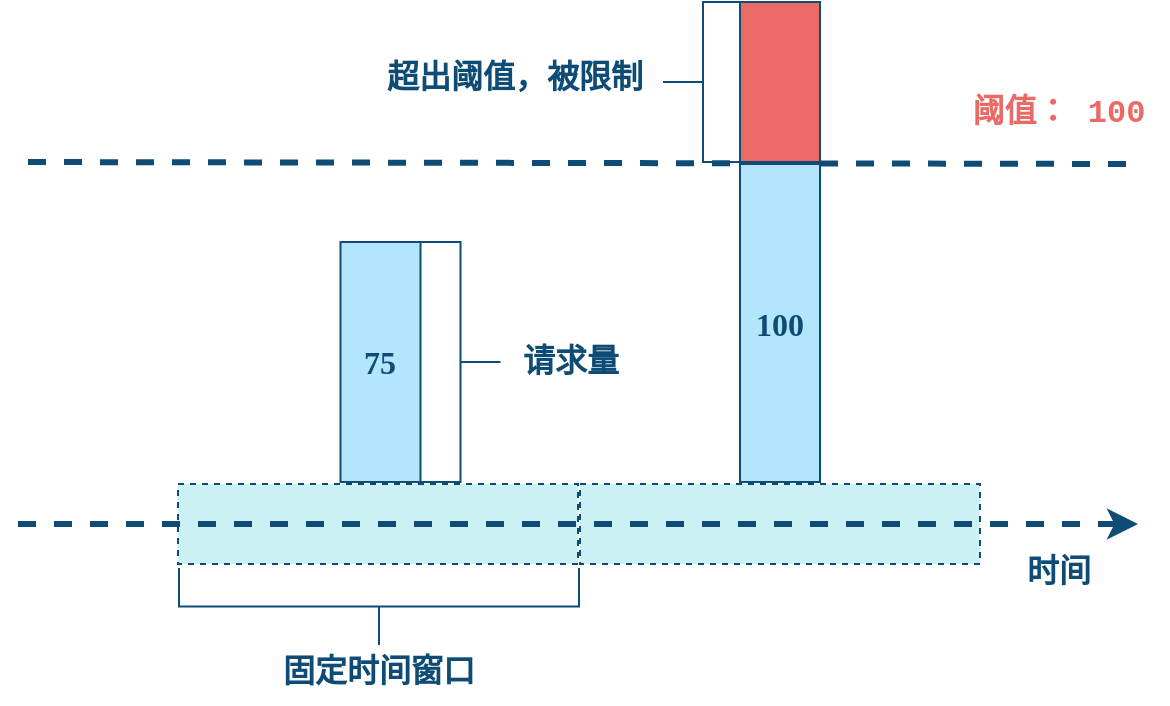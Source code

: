<mxfile compressed="true" version="22.0.3" type="device" pages="5"><diagram name="固定窗口" id="9N5watGOs9czySicbjE5"><mxGraphModel dx="1434" dy="27" grid="1" gridSize="10" guides="1" tooltips="1" connect="1" arrows="1" fold="1" page="1" pageScale="1" pageWidth="1169" pageHeight="827" background="none" math="0" shadow="0"><root><mxCell id="0"/><mxCell id="1" parent="0"/><mxCell id="nRMSNKhCsnXcWLWc0J6H-5" value="" style="rounded=0;whiteSpace=wrap;html=1;fontFamily=ZCOOL QingKe HuangYou;fontStyle=1;labelBackgroundColor=none;fillColor=#CBF1F5;strokeColor=#0F4C75;fontColor=#0F4C75;shadow=0;fontSource=https%3A%2F%2Ffonts.googleapis.com%2Fcss%3Ffamily%3DZCOOL%2BQingKe%2BHuangYou;container=0;fontSize=16;verticalAlign=middle;dashed=1;" parent="1" vertex="1"><mxGeometry x="280" y="1280" width="200" height="40" as="geometry"/></mxCell><mxCell id="nRMSNKhCsnXcWLWc0J6H-7" value="" style="rounded=0;whiteSpace=wrap;html=1;fontFamily=ZCOOL QingKe HuangYou;fontStyle=1;labelBackgroundColor=none;fillColor=#CBF1F5;strokeColor=#0F4C75;fontColor=#0F4C75;shadow=0;fontSource=https%3A%2F%2Ffonts.googleapis.com%2Fcss%3Ffamily%3DZCOOL%2BQingKe%2BHuangYou;container=0;fontSize=16;verticalAlign=middle;dashed=1;" parent="1" vertex="1"><mxGeometry x="481" y="1280" width="200" height="40" as="geometry"/></mxCell><mxCell id="nRMSNKhCsnXcWLWc0J6H-1" value="" style="endArrow=classic;html=1;rounded=0;fontFamily=ZCOOL QingKe HuangYou;fontSource=https%3A%2F%2Ffonts.googleapis.com%2Fcss%3Ffamily%3DZCOOL%2BQingKe%2BHuangYou;fontSize=16;fontColor=#0F4C75;dashed=1;strokeWidth=3;strokeColor=#0F4C75;fontStyle=1" parent="1" edge="1"><mxGeometry width="50" height="50" relative="1" as="geometry"><mxPoint x="200" y="1300" as="sourcePoint"/><mxPoint x="760" y="1300" as="targetPoint"/></mxGeometry></mxCell><mxCell id="YCsAp8AS1sVg0AgFqdka-24" value="时间" style="text;html=1;align=center;verticalAlign=middle;resizable=0;points=[];autosize=1;strokeColor=none;fillColor=none;fontSize=16;fontFamily=Courier New;fontColor=#0F4C75;fontStyle=1;" parent="1" vertex="1"><mxGeometry x="690" y="1310" width="60" height="30" as="geometry"/></mxCell><mxCell id="zvQiWk1pNcypufFXNhcd-30" value="" style="strokeWidth=1;html=1;shape=mxgraph.flowchart.annotation_2;align=left;labelPosition=right;pointerEvents=1;hachureGap=4;fontFamily=Courier New;fontSize=16;rotation=-90;fillColor=#f5f5f5;fontColor=#0F4C75;strokeColor=#0F4C75;fontStyle=1" parent="1" vertex="1"><mxGeometry x="361.25" y="1241.25" width="38.5" height="200" as="geometry"/></mxCell><mxCell id="zvQiWk1pNcypufFXNhcd-31" value="固定时间窗口" style="text;html=1;align=center;verticalAlign=middle;resizable=0;points=[];autosize=1;strokeColor=none;fillColor=none;fontSize=16;fontFamily=Courier New;fontColor=#0F4C75;fontStyle=1" parent="1" vertex="1"><mxGeometry x="320" y="1360" width="120" height="30" as="geometry"/></mxCell><mxCell id="zvQiWk1pNcypufFXNhcd-24" value="阈值： 100" style="text;html=1;align=center;verticalAlign=middle;resizable=0;points=[];autosize=1;strokeColor=none;fillColor=none;fontSize=16;fontFamily=Courier New;fontColor=#EA6B66;fontStyle=1;" parent="1" vertex="1"><mxGeometry x="665" y="1080" width="110" height="30" as="geometry"/></mxCell><mxCell id="N2uQHL76Ptbnl7vLrVmT-6" value="75" style="rounded=0;whiteSpace=wrap;html=1;shadow=0;hachureGap=4;strokeColor=#0F4C75;align=center;verticalAlign=middle;fontFamily=ZCOOL QingKe HuangYou;fontSource=https%3A%2F%2Ffonts.googleapis.com%2Fcss%3Ffamily%3DZCOOL%2BQingKe%2BHuangYou;fontSize=16;fontColor=#0F4C75;fillColor=#B3E5FC;fontStyle=1" parent="1" vertex="1"><mxGeometry x="361.25" y="1159" width="40" height="120" as="geometry"/></mxCell><mxCell id="nRMSNKhCsnXcWLWc0J6H-9" value="" style="strokeWidth=1;html=1;shape=mxgraph.flowchart.annotation_2;align=left;labelPosition=right;pointerEvents=1;hachureGap=4;fontFamily=Courier New;fontSize=16;rotation=-180;fillColor=#f5f5f5;fontColor=#0F4C75;strokeColor=#0F4C75;fontStyle=1" parent="1" vertex="1"><mxGeometry x="401.25" y="1159" width="40" height="120" as="geometry"/></mxCell><mxCell id="nRMSNKhCsnXcWLWc0J6H-10" value="请求量" style="text;html=1;align=center;verticalAlign=middle;resizable=0;points=[];autosize=1;strokeColor=none;fillColor=none;fontSize=16;fontFamily=Courier New;fontColor=#0F4C75;fontStyle=1" parent="1" vertex="1"><mxGeometry x="441" y="1205" width="70" height="30" as="geometry"/></mxCell><mxCell id="nRMSNKhCsnXcWLWc0J6H-13" value="" style="endArrow=none;dashed=1;html=1;rounded=0;labelBackgroundColor=default;strokeColor=#0F4C75;strokeWidth=3;align=center;verticalAlign=middle;fontFamily=ZCOOL QingKe HuangYou;fontSource=https%3A%2F%2Ffonts.googleapis.com%2Fcss%3Ffamily%3DZCOOL%2BQingKe%2BHuangYou;fontSize=16;fontColor=#0F4C75;shape=connector;fontStyle=1" parent="1" edge="1"><mxGeometry width="50" height="50" relative="1" as="geometry"><mxPoint x="205" y="1119" as="sourcePoint"/><mxPoint x="760" y="1120" as="targetPoint"/></mxGeometry></mxCell><mxCell id="nRMSNKhCsnXcWLWc0J6H-14" value="100" style="rounded=0;whiteSpace=wrap;html=1;shadow=0;hachureGap=4;strokeColor=#0F4C75;align=center;verticalAlign=middle;fontFamily=ZCOOL QingKe HuangYou;fontSource=https%3A%2F%2Ffonts.googleapis.com%2Fcss%3Ffamily%3DZCOOL%2BQingKe%2BHuangYou;fontSize=16;fontColor=#0F4C75;fillColor=#B3E5FC;fontStyle=1" parent="1" vertex="1"><mxGeometry x="561" y="1120" width="40" height="159" as="geometry"/></mxCell><mxCell id="nRMSNKhCsnXcWLWc0J6H-15" value="" style="rounded=0;whiteSpace=wrap;html=1;shadow=0;hachureGap=4;strokeColor=#0F4C75;align=center;verticalAlign=middle;fontFamily=ZCOOL QingKe HuangYou;fontSource=https%3A%2F%2Ffonts.googleapis.com%2Fcss%3Ffamily%3DZCOOL%2BQingKe%2BHuangYou;fontSize=12;fontColor=#FFFFFF;fillColor=#EA6B66;fontStyle=1" parent="1" vertex="1"><mxGeometry x="561" y="1039" width="40" height="80" as="geometry"/></mxCell><mxCell id="nRMSNKhCsnXcWLWc0J6H-16" value="" style="strokeWidth=1;html=1;shape=mxgraph.flowchart.annotation_2;align=left;labelPosition=right;pointerEvents=1;hachureGap=4;fontFamily=Courier New;fontSize=16;rotation=0;fillColor=#f5f5f5;fontColor=#0F4C75;strokeColor=#0F4C75;fontStyle=1" parent="1" vertex="1"><mxGeometry x="522.5" y="1039" width="40" height="80" as="geometry"/></mxCell><mxCell id="nRMSNKhCsnXcWLWc0J6H-17" value="超出阈值，被限制" style="text;html=1;align=center;verticalAlign=middle;resizable=0;points=[];autosize=1;strokeColor=none;fillColor=none;fontSize=16;fontFamily=Courier New;fontColor=#0F4C75;fontStyle=1" parent="1" vertex="1"><mxGeometry x="372.5" y="1063" width="150" height="30" as="geometry"/></mxCell></root></mxGraphModel></diagram><diagram name="固定窗口缺点" id="7G8EMyJtOKVr2FpB16Tq"><mxGraphModel dx="1434" dy="27" grid="1" gridSize="10" guides="1" tooltips="1" connect="1" arrows="1" fold="1" page="1" pageScale="1" pageWidth="1169" pageHeight="827" background="none" math="0" shadow="0"><root><mxCell id="gfRM8kZJYSBJ6BL5EFzN-0"/><mxCell id="gfRM8kZJYSBJ6BL5EFzN-1" parent="gfRM8kZJYSBJ6BL5EFzN-0"/><mxCell id="gfRM8kZJYSBJ6BL5EFzN-2" value="" style="rounded=0;whiteSpace=wrap;html=1;fontFamily=ZCOOL QingKe HuangYou;fontStyle=1;labelBackgroundColor=none;fillColor=#CBF1F5;strokeColor=#0F4C75;fontColor=#0F4C75;shadow=0;fontSource=https%3A%2F%2Ffonts.googleapis.com%2Fcss%3Ffamily%3DZCOOL%2BQingKe%2BHuangYou;container=0;fontSize=16;verticalAlign=middle;dashed=1;" parent="gfRM8kZJYSBJ6BL5EFzN-1" vertex="1"><mxGeometry x="280" y="1280" width="200" height="40" as="geometry"/></mxCell><mxCell id="gfRM8kZJYSBJ6BL5EFzN-3" value="" style="rounded=0;whiteSpace=wrap;html=1;fontFamily=ZCOOL QingKe HuangYou;fontStyle=1;labelBackgroundColor=none;fillColor=#CBF1F5;strokeColor=#0F4C75;fontColor=#0F4C75;shadow=0;fontSource=https%3A%2F%2Ffonts.googleapis.com%2Fcss%3Ffamily%3DZCOOL%2BQingKe%2BHuangYou;container=0;fontSize=16;verticalAlign=middle;dashed=1;" parent="gfRM8kZJYSBJ6BL5EFzN-1" vertex="1"><mxGeometry x="480" y="1280" width="200" height="40" as="geometry"/></mxCell><mxCell id="gfRM8kZJYSBJ6BL5EFzN-5" value="" style="endArrow=classic;html=1;rounded=0;fontFamily=ZCOOL QingKe HuangYou;fontSource=https%3A%2F%2Ffonts.googleapis.com%2Fcss%3Ffamily%3DZCOOL%2BQingKe%2BHuangYou;fontSize=16;fontColor=#0F4C75;dashed=1;strokeWidth=3;strokeColor=#0F4C75;fontStyle=1" parent="gfRM8kZJYSBJ6BL5EFzN-1" edge="1"><mxGeometry width="50" height="50" relative="1" as="geometry"><mxPoint x="200" y="1299.58" as="sourcePoint"/><mxPoint x="760" y="1300" as="targetPoint"/></mxGeometry></mxCell><mxCell id="gfRM8kZJYSBJ6BL5EFzN-6" value="时间" style="text;html=1;align=center;verticalAlign=middle;resizable=0;points=[];autosize=1;strokeColor=none;fillColor=none;fontSize=16;fontFamily=Courier New;fontColor=#0F4C75;fontStyle=1;" parent="gfRM8kZJYSBJ6BL5EFzN-1" vertex="1"><mxGeometry x="690" y="1310" width="60" height="30" as="geometry"/></mxCell><mxCell id="gfRM8kZJYSBJ6BL5EFzN-7" value="" style="strokeWidth=1;html=1;shape=mxgraph.flowchart.annotation_2;align=left;labelPosition=right;pointerEvents=1;hachureGap=4;fontFamily=Courier New;fontSize=16;rotation=-90;fillColor=#f5f5f5;fontColor=#0F4C75;strokeColor=#0F4C75;fontStyle=1" parent="gfRM8kZJYSBJ6BL5EFzN-1" vertex="1"><mxGeometry x="361.25" y="1241.25" width="38.5" height="200" as="geometry"/></mxCell><mxCell id="gfRM8kZJYSBJ6BL5EFzN-8" value="固定时间窗口" style="text;html=1;align=center;verticalAlign=middle;resizable=0;points=[];autosize=1;strokeColor=none;fillColor=none;fontSize=16;fontFamily=Courier New;fontColor=#0F4C75;fontStyle=1" parent="gfRM8kZJYSBJ6BL5EFzN-1" vertex="1"><mxGeometry x="320" y="1360" width="120" height="30" as="geometry"/></mxCell><mxCell id="gfRM8kZJYSBJ6BL5EFzN-9" value="阈值： 100" style="text;html=1;align=center;verticalAlign=middle;resizable=0;points=[];autosize=1;strokeColor=none;fillColor=none;fontSize=16;fontFamily=Courier New;fontColor=#EA6B66;fontStyle=1;" parent="gfRM8kZJYSBJ6BL5EFzN-1" vertex="1"><mxGeometry x="665" y="1080" width="110" height="30" as="geometry"/></mxCell><mxCell id="gfRM8kZJYSBJ6BL5EFzN-13" value="" style="endArrow=none;dashed=1;html=1;rounded=0;labelBackgroundColor=default;strokeColor=#0F4C75;strokeWidth=3;align=center;verticalAlign=middle;fontFamily=ZCOOL QingKe HuangYou;fontSource=https%3A%2F%2Ffonts.googleapis.com%2Fcss%3Ffamily%3DZCOOL%2BQingKe%2BHuangYou;fontSize=16;fontColor=#0F4C75;shape=connector;fontStyle=1" parent="gfRM8kZJYSBJ6BL5EFzN-1" edge="1"><mxGeometry width="50" height="50" relative="1" as="geometry"><mxPoint x="200" y="1119" as="sourcePoint"/><mxPoint x="760" y="1119" as="targetPoint"/></mxGeometry></mxCell><mxCell id="gfRM8kZJYSBJ6BL5EFzN-14" value="100" style="rounded=0;whiteSpace=wrap;html=1;shadow=0;hachureGap=4;strokeColor=#0F4C75;align=center;verticalAlign=middle;fontFamily=ZCOOL QingKe HuangYou;fontSource=https%3A%2F%2Ffonts.googleapis.com%2Fcss%3Ffamily%3DZCOOL%2BQingKe%2BHuangYou;fontSize=16;fontColor=#0F4C75;fillColor=#B3E5FC;fontStyle=1" parent="gfRM8kZJYSBJ6BL5EFzN-1" vertex="1"><mxGeometry x="481" y="1120" width="40" height="159" as="geometry"/></mxCell><mxCell id="5rTt9TMo8d9UkzNmOKIf-0" value="" style="strokeWidth=1;html=1;shape=mxgraph.flowchart.annotation_2;align=left;labelPosition=right;pointerEvents=1;hachureGap=4;fontFamily=Courier New;fontSize=16;rotation=-90;fillColor=#f5f5f5;fontColor=#0F4C75;strokeColor=#0F4C75;fontStyle=1" parent="gfRM8kZJYSBJ6BL5EFzN-1" vertex="1"><mxGeometry x="561.5" y="1241.25" width="38.5" height="200" as="geometry"/></mxCell><mxCell id="5rTt9TMo8d9UkzNmOKIf-1" value="100" style="rounded=0;whiteSpace=wrap;html=1;shadow=0;hachureGap=4;strokeColor=#0F4C75;align=center;verticalAlign=middle;fontFamily=ZCOOL QingKe HuangYou;fontSource=https%3A%2F%2Ffonts.googleapis.com%2Fcss%3Ffamily%3DZCOOL%2BQingKe%2BHuangYou;fontSize=16;fontColor=#0F4C75;fillColor=#B3E5FC;fontStyle=1" parent="gfRM8kZJYSBJ6BL5EFzN-1" vertex="1"><mxGeometry x="439" y="1120" width="40" height="159" as="geometry"/></mxCell><mxCell id="xdpkXvixNblp6uMEjNoe-0" value="固定时间窗口" style="text;html=1;align=center;verticalAlign=middle;resizable=0;points=[];autosize=1;strokeColor=none;fillColor=none;fontSize=16;fontFamily=Courier New;fontColor=#0F4C75;fontStyle=1" parent="gfRM8kZJYSBJ6BL5EFzN-1" vertex="1"><mxGeometry x="518" y="1360" width="120" height="30" as="geometry"/></mxCell></root></mxGraphModel></diagram><diagram name="滑动窗口" id="nE6tohdHrtzTofhggtjp"><mxGraphModel dx="1434" dy="27" grid="1" gridSize="10" guides="1" tooltips="1" connect="1" arrows="1" fold="1" page="1" pageScale="1" pageWidth="1169" pageHeight="827" background="none" math="0" shadow="0"><root><mxCell id="MnbPgw1F_uoxGjZ_cOKX-0"/><mxCell id="MnbPgw1F_uoxGjZ_cOKX-1" parent="MnbPgw1F_uoxGjZ_cOKX-0"/><mxCell id="MnbPgw1F_uoxGjZ_cOKX-2" value="" style="rounded=0;whiteSpace=wrap;html=1;fontFamily=Courier New;fontStyle=1;labelBackgroundColor=none;fillColor=#71C9CE;strokeColor=#0F4C75;fontColor=#0F4C75;shadow=0;container=0;fontSize=16;verticalAlign=middle;dashed=1;" parent="MnbPgw1F_uoxGjZ_cOKX-1" vertex="1"><mxGeometry x="397" y="1220" width="440" height="40" as="geometry"/></mxCell><mxCell id="MnbPgw1F_uoxGjZ_cOKX-3" value="&lt;font data-font-src=&quot;https://fonts.googleapis.com/css?family=ZCOOL+QingKe+HuangYou&quot;&gt;子窗口计数1&lt;/font&gt;" style="rounded=0;whiteSpace=wrap;html=1;fontFamily=Courier New;fontStyle=1;labelBackgroundColor=none;fillColor=#CBF1F5;strokeColor=#0F4C75;fontColor=#0F4C75;shadow=0;container=0;fontSize=16;verticalAlign=middle;dashed=1;" parent="MnbPgw1F_uoxGjZ_cOKX-1" vertex="1"><mxGeometry x="397" y="1269" width="200" height="40" as="geometry"/></mxCell><mxCell id="MnbPgw1F_uoxGjZ_cOKX-5" value="" style="endArrow=classic;html=1;rounded=0;fontFamily=Courier New;fontSize=16;fontColor=#0F4C75;dashed=1;strokeWidth=3;strokeColor=#0F4C75;" parent="MnbPgw1F_uoxGjZ_cOKX-1" edge="1"><mxGeometry width="50" height="50" relative="1" as="geometry"><mxPoint x="317" y="1239.58" as="sourcePoint"/><mxPoint x="917" y="1240" as="targetPoint"/></mxGeometry></mxCell><mxCell id="MnbPgw1F_uoxGjZ_cOKX-6" value="时间" style="text;html=1;align=center;verticalAlign=middle;resizable=0;points=[];autosize=1;strokeColor=none;fillColor=none;fontSize=16;fontFamily=Courier New;fontColor=#0F4C75;fontStyle=1;" parent="MnbPgw1F_uoxGjZ_cOKX-1" vertex="1"><mxGeometry x="847" y="1249" width="60" height="30" as="geometry"/></mxCell><mxCell id="MnbPgw1F_uoxGjZ_cOKX-9" value="阈值： 100" style="text;html=1;align=center;verticalAlign=middle;resizable=0;points=[];autosize=1;strokeColor=none;fillColor=none;fontSize=16;fontFamily=Courier New;fontColor=#EA6B66;fontStyle=1;" parent="MnbPgw1F_uoxGjZ_cOKX-1" vertex="1"><mxGeometry x="822" y="1020" width="110" height="30" as="geometry"/></mxCell><mxCell id="MnbPgw1F_uoxGjZ_cOKX-13" value="" style="endArrow=none;dashed=1;html=1;rounded=0;labelBackgroundColor=default;strokeColor=#0F4C75;strokeWidth=3;align=center;verticalAlign=middle;fontFamily=Courier New;fontSize=16;fontColor=#0F4C75;shape=connector;" parent="MnbPgw1F_uoxGjZ_cOKX-1" edge="1"><mxGeometry width="50" height="50" relative="1" as="geometry"><mxPoint x="317" y="1059" as="sourcePoint"/><mxPoint x="917" y="1059" as="targetPoint"/></mxGeometry></mxCell><mxCell id="MnbPgw1F_uoxGjZ_cOKX-14" value="100" style="rounded=0;whiteSpace=wrap;html=1;shadow=0;hachureGap=4;strokeColor=#0F4C75;align=center;verticalAlign=middle;fontFamily=Courier New;fontSize=16;fontColor=#0F4C75;fillColor=#B3E5FC;" parent="MnbPgw1F_uoxGjZ_cOKX-1" vertex="1"><mxGeometry x="677" y="1060" width="40" height="159" as="geometry"/></mxCell><mxCell id="MnbPgw1F_uoxGjZ_cOKX-15" value="" style="rounded=0;whiteSpace=wrap;html=1;shadow=0;hachureGap=4;strokeColor=#0F4C75;align=center;verticalAlign=middle;fontFamily=Courier New;fontSize=12;fontColor=#FFFFFF;fillColor=#EA6B66;" parent="MnbPgw1F_uoxGjZ_cOKX-1" vertex="1"><mxGeometry x="677" y="979" width="40" height="80" as="geometry"/></mxCell><mxCell id="MnbPgw1F_uoxGjZ_cOKX-16" value="" style="strokeWidth=1;html=1;shape=mxgraph.flowchart.annotation_2;align=left;labelPosition=right;pointerEvents=1;hachureGap=4;fontFamily=Courier New;fontSize=16;rotation=0;fillColor=#f5f5f5;fontColor=#0F4C75;strokeColor=#0F4C75;" parent="MnbPgw1F_uoxGjZ_cOKX-1" vertex="1"><mxGeometry x="638.5" y="979" width="40" height="80" as="geometry"/></mxCell><mxCell id="MnbPgw1F_uoxGjZ_cOKX-17" value="超出阈值，被限制" style="text;html=1;align=center;verticalAlign=middle;resizable=0;points=[];autosize=1;strokeColor=none;fillColor=none;fontSize=16;fontFamily=Courier New;fontColor=#0F4C75;fontStyle=1" parent="MnbPgw1F_uoxGjZ_cOKX-1" vertex="1"><mxGeometry x="488.5" y="1003" width="150" height="30" as="geometry"/></mxCell><mxCell id="IzOr-TA8pw8RyUik6hyR-1" value="子窗口计数2" style="rounded=0;whiteSpace=wrap;html=1;fontFamily=Courier New;fontStyle=1;labelBackgroundColor=none;fillColor=#CBF1F5;strokeColor=#0F4C75;fontColor=#0F4C75;shadow=0;container=0;fontSize=16;verticalAlign=middle;dashed=1;" parent="MnbPgw1F_uoxGjZ_cOKX-1" vertex="1"><mxGeometry x="477" y="1319" width="200" height="40" as="geometry"/></mxCell><mxCell id="IzOr-TA8pw8RyUik6hyR-2" value="子窗口计数3" style="rounded=0;whiteSpace=wrap;html=1;fontFamily=Courier New;fontStyle=1;labelBackgroundColor=none;fillColor=#CBF1F5;strokeColor=#0F4C75;fontColor=#0F4C75;shadow=0;container=0;fontSize=16;verticalAlign=middle;dashed=1;" parent="MnbPgw1F_uoxGjZ_cOKX-1" vertex="1"><mxGeometry x="557" y="1369" width="200" height="40" as="geometry"/></mxCell><mxCell id="IzOr-TA8pw8RyUik6hyR-3" value="子窗口计数4" style="rounded=0;whiteSpace=wrap;html=1;fontFamily=Courier New;fontStyle=1;labelBackgroundColor=none;fillColor=#CBF1F5;strokeColor=#0F4C75;fontColor=#0F4C75;shadow=0;container=0;fontSize=16;verticalAlign=middle;dashed=1;" parent="MnbPgw1F_uoxGjZ_cOKX-1" vertex="1"><mxGeometry x="637" y="1419" width="200" height="40" as="geometry"/></mxCell><mxCell id="hBErqXwZbfPxvcS7FjHP-0" value="" style="strokeWidth=1;html=1;shape=mxgraph.flowchart.annotation_2;align=left;labelPosition=right;pointerEvents=1;hachureGap=4;fontFamily=Courier New;fontSize=16;rotation=0;fillColor=#f5f5f5;fontColor=#0F4C75;strokeColor=#0F4C75;" parent="MnbPgw1F_uoxGjZ_cOKX-1" vertex="1"><mxGeometry x="357" y="1269" width="38.5" height="190" as="geometry"/></mxCell><mxCell id="hBErqXwZbfPxvcS7FjHP-1" value="滑动时间窗口" style="text;html=1;align=center;verticalAlign=middle;resizable=0;points=[];autosize=1;strokeColor=none;fillColor=none;fontSize=16;fontFamily=Courier New;fontColor=#0F4C75;fontStyle=1" parent="MnbPgw1F_uoxGjZ_cOKX-1" vertex="1"><mxGeometry x="237" y="1349" width="120" height="30" as="geometry"/></mxCell><mxCell id="hBErqXwZbfPxvcS7FjHP-2" value="" style="shape=flexArrow;endArrow=classic;html=1;rounded=0;labelBackgroundColor=default;strokeColor=none;strokeWidth=3;align=center;verticalAlign=middle;fontFamily=Courier New;fontSize=16;fontColor=#0F4C75;fillColor=#CBF1F5;shadow=1;" parent="MnbPgw1F_uoxGjZ_cOKX-1" edge="1"><mxGeometry width="50" height="50" relative="1" as="geometry"><mxPoint x="395.5" y="1479.29" as="sourcePoint"/><mxPoint x="837" y="1479" as="targetPoint"/></mxGeometry></mxCell><mxCell id="nMf_IJ6M6E0wMGUzwskW-0" value="" style="strokeWidth=1;html=1;shape=mxgraph.flowchart.annotation_2;align=left;labelPosition=right;pointerEvents=1;hachureGap=4;fontFamily=Courier New;fontSize=16;rotation=-180;fillColor=#f5f5f5;fontColor=#0F4C75;strokeColor=#0F4C75;" parent="MnbPgw1F_uoxGjZ_cOKX-1" vertex="1"><mxGeometry x="718.5" y="1059" width="38.5" height="160" as="geometry"/></mxCell><mxCell id="nMf_IJ6M6E0wMGUzwskW-1" value="总计数" style="text;html=1;align=center;verticalAlign=middle;resizable=0;points=[];autosize=1;strokeColor=none;fillColor=none;fontSize=16;fontFamily=Courier New;fontColor=#0F4C75;fontStyle=1" parent="MnbPgw1F_uoxGjZ_cOKX-1" vertex="1"><mxGeometry x="757" y="1124.5" width="70" height="30" as="geometry"/></mxCell></root></mxGraphModel></diagram><diagram id="GYanADkI0IZZBZsVmym3" name="漏桶"><mxGraphModel dx="1687" dy="1005" grid="1" gridSize="10" guides="1" tooltips="1" connect="1" arrows="1" fold="1" page="1" pageScale="1" pageWidth="827" pageHeight="1169" background="none" math="0" shadow="0"><root><mxCell id="0"/><mxCell id="1" parent="0"/><mxCell id="WYAlp1bwnnggMXhUVAD--13" value="非匀速流入" style="text;html=1;align=center;verticalAlign=middle;resizable=0;points=[];autosize=1;strokeColor=none;fillColor=none;fontSize=18;fontFamily=Architects Daughter;" parent="1" vertex="1"><mxGeometry x="540" y="460" width="110" height="40" as="geometry"/></mxCell><mxCell id="WYAlp1bwnnggMXhUVAD--14" value="匀速流出" style="text;html=1;align=center;verticalAlign=middle;resizable=0;points=[];autosize=1;strokeColor=none;fillColor=none;fontSize=18;fontFamily=Architects Daughter;" parent="1" vertex="1"><mxGeometry x="545" y="620" width="100" height="40" as="geometry"/></mxCell><mxCell id="WYAlp1bwnnggMXhUVAD--15" value="若流入大于流出，&lt;br&gt;桶满则溢出" style="text;html=1;align=center;verticalAlign=middle;resizable=0;points=[];autosize=1;strokeColor=none;fillColor=none;fontSize=20;fontFamily=Architects Daughter;" parent="1" vertex="1"><mxGeometry x="210" y="470" width="180" height="60" as="geometry"/></mxCell><mxCell id="8vsJizPnFuwC8RlhZJhf-1" value="" style="rounded=0;whiteSpace=wrap;html=1;shadow=0;hachureGap=4;strokeColor=none;align=center;verticalAlign=middle;fontFamily=ZCOOL QingKe HuangYou;fontSource=https%3A%2F%2Ffonts.googleapis.com%2Fcss%3Ffamily%3DZCOOL%2BQingKe%2BHuangYou;fontSize=18;fontColor=#0F4C75;fillColor=none;" parent="1" vertex="1"><mxGeometry x="270" y="690" width="40" height="40" as="geometry"/></mxCell><mxCell id="8vsJizPnFuwC8RlhZJhf-2" value="" style="rounded=0;whiteSpace=wrap;html=1;shadow=0;hachureGap=4;strokeColor=none;align=center;verticalAlign=middle;fontFamily=ZCOOL QingKe HuangYou;fontSource=https%3A%2F%2Ffonts.googleapis.com%2Fcss%3Ffamily%3DZCOOL%2BQingKe%2BHuangYou;fontSize=18;fontColor=#0F4C75;fillColor=none;" parent="1" vertex="1"><mxGeometry x="332" y="730" width="40" height="40" as="geometry"/></mxCell><mxCell id="8vsJizPnFuwC8RlhZJhf-3" value="" style="rounded=0;whiteSpace=wrap;html=1;shadow=0;hachureGap=4;strokeColor=none;align=center;verticalAlign=middle;fontFamily=ZCOOL QingKe HuangYou;fontSource=https%3A%2F%2Ffonts.googleapis.com%2Fcss%3Ffamily%3DZCOOL%2BQingKe%2BHuangYou;fontSize=18;fontColor=#0F4C75;fillColor=none;" parent="1" vertex="1"><mxGeometry x="450" y="730" width="40" height="40" as="geometry"/></mxCell><mxCell id="8vsJizPnFuwC8RlhZJhf-4" value="" style="rounded=0;whiteSpace=wrap;html=1;shadow=0;hachureGap=4;strokeColor=none;align=center;verticalAlign=middle;fontFamily=ZCOOL QingKe HuangYou;fontSource=https%3A%2F%2Ffonts.googleapis.com%2Fcss%3Ffamily%3DZCOOL%2BQingKe%2BHuangYou;fontSize=18;fontColor=#0F4C75;fillColor=none;" parent="1" vertex="1"><mxGeometry x="510" y="690" width="40" height="40" as="geometry"/></mxCell><mxCell id="8vsJizPnFuwC8RlhZJhf-10" style="edgeStyle=orthogonalEdgeStyle;shape=connector;rounded=0;orthogonalLoop=1;jettySize=auto;html=1;exitX=0.5;exitY=0;exitDx=0;exitDy=0;entryX=0.047;entryY=0.793;entryDx=0;entryDy=0;entryPerimeter=0;dashed=1;labelBackgroundColor=default;strokeColor=#81D4FA;strokeWidth=3;align=center;verticalAlign=middle;fontFamily=ZCOOL QingKe HuangYou;fontSource=https%3A%2F%2Ffonts.googleapis.com%2Fcss%3Ffamily%3DZCOOL%2BQingKe%2BHuangYou;fontSize=18;fontColor=#0F4C75;endArrow=none;endFill=0;curved=1;" parent="1" source="8vsJizPnFuwC8RlhZJhf-1" target="VlErUdfkttdsWaXDnhC--9" edge="1"><mxGeometry relative="1" as="geometry"><Array as="points"><mxPoint x="290" y="610"/><mxPoint x="379" y="610"/></Array></mxGeometry></mxCell><mxCell id="8vsJizPnFuwC8RlhZJhf-13" style="edgeStyle=orthogonalEdgeStyle;shape=connector;orthogonalLoop=1;jettySize=auto;html=1;exitX=0.5;exitY=0;exitDx=0;exitDy=0;entryX=0.06;entryY=1;entryDx=0;entryDy=0;entryPerimeter=0;dashed=1;labelBackgroundColor=default;strokeColor=#81D4FA;strokeWidth=3;align=center;verticalAlign=middle;fontFamily=ZCOOL QingKe HuangYou;fontSource=https%3A%2F%2Ffonts.googleapis.com%2Fcss%3Ffamily%3DZCOOL%2BQingKe%2BHuangYou;fontSize=18;fontColor=#0F4C75;endArrow=none;endFill=0;curved=1;" parent="1" source="8vsJizPnFuwC8RlhZJhf-2" target="VlErUdfkttdsWaXDnhC--9" edge="1"><mxGeometry relative="1" as="geometry"/></mxCell><mxCell id="8vsJizPnFuwC8RlhZJhf-14" style="edgeStyle=orthogonalEdgeStyle;shape=connector;rounded=0;orthogonalLoop=1;jettySize=auto;html=1;entryX=0.395;entryY=1;entryDx=0;entryDy=0;entryPerimeter=0;dashed=1;labelBackgroundColor=default;strokeColor=#81D4FA;strokeWidth=3;align=center;verticalAlign=middle;fontFamily=ZCOOL QingKe HuangYou;fontSource=https%3A%2F%2Ffonts.googleapis.com%2Fcss%3Ffamily%3DZCOOL%2BQingKe%2BHuangYou;fontSize=18;fontColor=#0F4C75;endArrow=none;endFill=0;curved=1;" parent="1" source="8vsJizPnFuwC8RlhZJhf-3" target="VlErUdfkttdsWaXDnhC--9" edge="1"><mxGeometry relative="1" as="geometry"/></mxCell><mxCell id="8vsJizPnFuwC8RlhZJhf-15" style="edgeStyle=orthogonalEdgeStyle;shape=connector;rounded=0;orthogonalLoop=1;jettySize=auto;html=1;entryX=0.42;entryY=0.776;entryDx=0;entryDy=0;entryPerimeter=0;dashed=1;labelBackgroundColor=default;strokeColor=#81D4FA;strokeWidth=3;align=center;verticalAlign=middle;fontFamily=ZCOOL QingKe HuangYou;fontSource=https%3A%2F%2Ffonts.googleapis.com%2Fcss%3Ffamily%3DZCOOL%2BQingKe%2BHuangYou;fontSize=18;fontColor=#0F4C75;endArrow=none;endFill=0;curved=1;" parent="1" source="8vsJizPnFuwC8RlhZJhf-4" target="VlErUdfkttdsWaXDnhC--9" edge="1"><mxGeometry relative="1" as="geometry"><Array as="points"><mxPoint x="530" y="610"/><mxPoint x="435" y="610"/></Array></mxGeometry></mxCell><mxCell id="VlErUdfkttdsWaXDnhC--9" value="" style="shape=mxgraph.signs.food.drinking_water_2;html=1;pointerEvents=1;fillColor=#0F4C75;strokeColor=none;verticalLabelPosition=bottom;verticalAlign=top;align=center;rounded=1;shadow=1;fontFamily=ZCOOL QingKe HuangYou;fontSource=https%3A%2F%2Ffonts.googleapis.com%2Fcss%3Ffamily%3DZCOOL%2BQingKe%2BHuangYou;fontSize=16;fontColor=#FFFFFF;aspect=fixed;" parent="1" vertex="1"><mxGeometry x="372" y="420" width="150" height="193.42" as="geometry"/></mxCell></root></mxGraphModel></diagram><diagram name="令牌桶" id="4OdnUb1CK8nfnQ4Po4Up"><mxGraphModel dx="2514" dy="1005" grid="1" gridSize="10" guides="1" tooltips="1" connect="1" arrows="1" fold="1" page="1" pageScale="1" pageWidth="827" pageHeight="1169" background="none" math="0" shadow="0"><root><mxCell id="rI1m1u4GkxcTOzF2jRmW-0"/><mxCell id="rI1m1u4GkxcTOzF2jRmW-1" parent="rI1m1u4GkxcTOzF2jRmW-0"/><mxCell id="Egly6oLnjefdmwfFCAHH-0" value="桶中令牌数&lt;br style=&quot;font-size: 16px;&quot;&gt;大于申请令牌数" style="shape=hexagon;perimeter=hexagonPerimeter2;whiteSpace=wrap;html=1;fixedSize=1;hachureGap=4;fontFamily=Courier New;fontSize=16;fillColor=#71C9CE;strokeColor=none;rounded=0;fontStyle=1;fontColor=#FFFFFF;shadow=1;container=0;" parent="rI1m1u4GkxcTOzF2jRmW-1" vertex="1"><mxGeometry x="-533" y="695" width="240" height="60" as="geometry"/></mxCell><mxCell id="Egly6oLnjefdmwfFCAHH-2" value="请求拒绝" style="rounded=1;whiteSpace=wrap;html=1;fillColor=#CBF1F5;strokeColor=none;shadow=1;fontSize=16;fontColor=#0F4C75;fontFamily=Courier New;fontStyle=1;container=0;" parent="rI1m1u4GkxcTOzF2jRmW-1" vertex="1"><mxGeometry x="-495" y="805" width="164" height="60" as="geometry"/></mxCell><mxCell id="Egly6oLnjefdmwfFCAHH-3" style="edgeStyle=none;shape=connector;rounded=0;orthogonalLoop=1;jettySize=auto;html=1;entryX=0.5;entryY=0;entryDx=0;entryDy=0;labelBackgroundColor=default;strokeColor=#0F4C75;strokeWidth=2;align=center;verticalAlign=middle;fontFamily=Courier New;fontSize=16;fontColor=#0F4C75;endArrow=classic;fontStyle=1" parent="rI1m1u4GkxcTOzF2jRmW-1" source="Egly6oLnjefdmwfFCAHH-0" target="Egly6oLnjefdmwfFCAHH-2" edge="1"><mxGeometry relative="1" as="geometry"/></mxCell><mxCell id="Egly6oLnjefdmwfFCAHH-4" value="请求通过" style="rounded=1;whiteSpace=wrap;html=1;fillColor=#CBF1F5;strokeColor=none;shadow=1;fontSize=16;fontColor=#0F4C75;fontFamily=Courier New;fontStyle=1;container=0;" parent="rI1m1u4GkxcTOzF2jRmW-1" vertex="1"><mxGeometry x="-231" y="695" width="164" height="60" as="geometry"/></mxCell><mxCell id="Egly6oLnjefdmwfFCAHH-5" value="" style="edgeStyle=none;shape=connector;rounded=0;orthogonalLoop=1;jettySize=auto;html=1;labelBackgroundColor=default;strokeColor=#0F4C75;strokeWidth=3;align=center;verticalAlign=middle;fontFamily=Courier New;fontSize=16;fontColor=#0F4C75;endArrow=classic;fontStyle=1" parent="rI1m1u4GkxcTOzF2jRmW-1" source="Egly6oLnjefdmwfFCAHH-0" target="Egly6oLnjefdmwfFCAHH-4" edge="1"><mxGeometry relative="1" as="geometry"/></mxCell><mxCell id="Egly6oLnjefdmwfFCAHH-8" style="edgeStyle=none;shape=connector;rounded=0;orthogonalLoop=1;jettySize=auto;html=1;labelBackgroundColor=default;strokeColor=#0F4C75;strokeWidth=3;align=center;verticalAlign=middle;fontFamily=Courier New;fontSize=16;fontColor=#0F4C75;endArrow=classic;fontStyle=1" parent="rI1m1u4GkxcTOzF2jRmW-1" source="Egly6oLnjefdmwfFCAHH-7" target="Egly6oLnjefdmwfFCAHH-0" edge="1"><mxGeometry relative="1" as="geometry"/></mxCell><mxCell id="Egly6oLnjefdmwfFCAHH-7" value="随机速率&lt;br&gt;请求令牌" style="rounded=1;whiteSpace=wrap;html=1;fillColor=#B3E5FC;strokeColor=none;shadow=1;fontSize=16;fontColor=#0F4C75;fontFamily=Courier New;fontStyle=1;container=0;" parent="rI1m1u4GkxcTOzF2jRmW-1" vertex="1"><mxGeometry x="-761" y="695" width="164" height="60" as="geometry"/></mxCell><mxCell id="Egly6oLnjefdmwfFCAHH-11" value="&lt;div style=&quot;border-color: var(--border-color); font-size: 16px;&quot;&gt;固定速率&lt;/div&gt;&lt;div style=&quot;border-color: var(--border-color); font-size: 16px;&quot;&gt;放入令牌&lt;/div&gt;" style="rounded=1;whiteSpace=wrap;html=1;fillColor=#B3E5FC;strokeColor=none;shadow=1;fontSize=16;fontColor=#0F4C75;fontFamily=Courier New;fontStyle=1;container=0;" parent="rI1m1u4GkxcTOzF2jRmW-1" vertex="1"><mxGeometry x="-761" y="305" width="164" height="60" as="geometry"/></mxCell><mxCell id="Egly6oLnjefdmwfFCAHH-12" value="令牌桶是否已满" style="shape=hexagon;perimeter=hexagonPerimeter2;whiteSpace=wrap;html=1;fixedSize=1;hachureGap=4;fontFamily=Courier New;fontSize=16;fillColor=#71C9CE;strokeColor=none;rounded=0;fontStyle=1;fontColor=#FFFFFF;shadow=1;container=0;" parent="rI1m1u4GkxcTOzF2jRmW-1" vertex="1"><mxGeometry x="-533" y="305" width="240" height="60" as="geometry"/></mxCell><mxCell id="Bi2cIPGYUTg_HpLy4qU6-6" value="" style="edgeStyle=none;shape=connector;rounded=0;orthogonalLoop=1;jettySize=auto;html=1;labelBackgroundColor=default;strokeColor=#0F4C75;strokeWidth=3;align=center;verticalAlign=middle;fontFamily=ZCOOL QingKe HuangYou;fontSource=https%3A%2F%2Ffonts.googleapis.com%2Fcss%3Ffamily%3DZCOOL%2BQingKe%2BHuangYou;fontSize=16;fontColor=#0F4C75;endArrow=classic;" parent="rI1m1u4GkxcTOzF2jRmW-1" source="Egly6oLnjefdmwfFCAHH-11" target="Egly6oLnjefdmwfFCAHH-12" edge="1"><mxGeometry relative="1" as="geometry"/></mxCell><mxCell id="Bi2cIPGYUTg_HpLy4qU6-1" value="丢弃令牌" style="rounded=1;whiteSpace=wrap;html=1;fillColor=#CBF1F5;strokeColor=none;shadow=1;fontSize=16;fontColor=#0F4C75;fontFamily=Courier New;fontStyle=1;container=0;" parent="rI1m1u4GkxcTOzF2jRmW-1" vertex="1"><mxGeometry x="-231" y="305" width="164" height="60" as="geometry"/></mxCell><mxCell id="Bi2cIPGYUTg_HpLy4qU6-3" value="" style="edgeStyle=none;shape=connector;rounded=0;orthogonalLoop=1;jettySize=auto;html=1;labelBackgroundColor=default;strokeColor=#0F4C75;strokeWidth=3;align=center;verticalAlign=middle;fontFamily=Courier New;fontSize=16;fontColor=#0F4C75;endArrow=classic;fontStyle=1" parent="rI1m1u4GkxcTOzF2jRmW-1" source="Egly6oLnjefdmwfFCAHH-12" target="Bi2cIPGYUTg_HpLy4qU6-1" edge="1"><mxGeometry relative="1" as="geometry"/></mxCell><mxCell id="Bi2cIPGYUTg_HpLy4qU6-2" value="添加令牌" style="rounded=1;whiteSpace=wrap;html=1;fillColor=#CBF1F5;strokeColor=none;shadow=1;fontSize=16;fontColor=#0F4C75;fontFamily=Courier New;fontStyle=1;container=0;" parent="rI1m1u4GkxcTOzF2jRmW-1" vertex="1"><mxGeometry x="-495" y="415" width="164" height="60" as="geometry"/></mxCell><mxCell id="Bi2cIPGYUTg_HpLy4qU6-4" value="" style="edgeStyle=none;shape=connector;rounded=0;orthogonalLoop=1;jettySize=auto;html=1;labelBackgroundColor=default;strokeColor=#0F4C75;strokeWidth=3;align=center;verticalAlign=middle;fontFamily=Courier New;fontSize=16;fontColor=#0F4C75;endArrow=classic;fontStyle=1" parent="rI1m1u4GkxcTOzF2jRmW-1" source="Egly6oLnjefdmwfFCAHH-12" target="Bi2cIPGYUTg_HpLy4qU6-2" edge="1"><mxGeometry relative="1" as="geometry"/></mxCell><mxCell id="rI1m1u4GkxcTOzF2jRmW-2" value="" style="outlineConnect=0;dashed=0;verticalLabelPosition=bottom;verticalAlign=top;align=center;html=1;shape=mxgraph.aws3.bucket;fillColor=#0F4C75;hachureGap=4;fontFamily=Courier New;fontSize=16;strokeColor=none;fontStyle=5;fontColor=#0F4C75;container=0;" parent="rI1m1u4GkxcTOzF2jRmW-1" vertex="1"><mxGeometry x="-474" y="525" width="118" height="120" as="geometry"/></mxCell><mxCell id="Egly6oLnjefdmwfFCAHH-10" style="edgeStyle=none;shape=connector;rounded=0;orthogonalLoop=1;jettySize=auto;html=1;labelBackgroundColor=default;strokeColor=#0F4C75;strokeWidth=3;align=center;verticalAlign=middle;fontFamily=Courier New;fontSize=16;fontColor=#0F4C75;endArrow=classic;dashed=1;fontStyle=1" parent="rI1m1u4GkxcTOzF2jRmW-1" source="Egly6oLnjefdmwfFCAHH-0" target="rI1m1u4GkxcTOzF2jRmW-2" edge="1"><mxGeometry relative="1" as="geometry"/></mxCell><mxCell id="Bi2cIPGYUTg_HpLy4qU6-5" value="" style="edgeStyle=none;shape=connector;rounded=0;orthogonalLoop=1;jettySize=auto;html=1;labelBackgroundColor=default;strokeColor=#0F4C75;strokeWidth=3;align=center;verticalAlign=middle;fontFamily=Courier New;fontSize=16;fontColor=#0F4C75;endArrow=classic;dashed=1;fontStyle=1" parent="rI1m1u4GkxcTOzF2jRmW-1" source="Bi2cIPGYUTg_HpLy4qU6-2" target="rI1m1u4GkxcTOzF2jRmW-2" edge="1"><mxGeometry relative="1" as="geometry"/></mxCell><mxCell id="Bi2cIPGYUTg_HpLy4qU6-8" value="" style="outlineConnect=0;dashed=0;verticalLabelPosition=bottom;verticalAlign=top;align=center;html=1;shape=mxgraph.aws3.saml_token;fillColor=#D2D3D3;gradientColor=none;rounded=0;shadow=0;labelBackgroundColor=none;strokeColor=#0F4C75;fontFamily=ZCOOL QingKe HuangYou;fontSource=https%3A%2F%2Ffonts.googleapis.com%2Fcss%3Ffamily%3DZCOOL%2BQingKe%2BHuangYou;fontSize=16;fontColor=#0F4C75;aspect=fixed;container=0;" parent="rI1m1u4GkxcTOzF2jRmW-1" vertex="1"><mxGeometry x="-441" y="585" width="40" height="41.73" as="geometry"/></mxCell></root></mxGraphModel></diagram></mxfile>